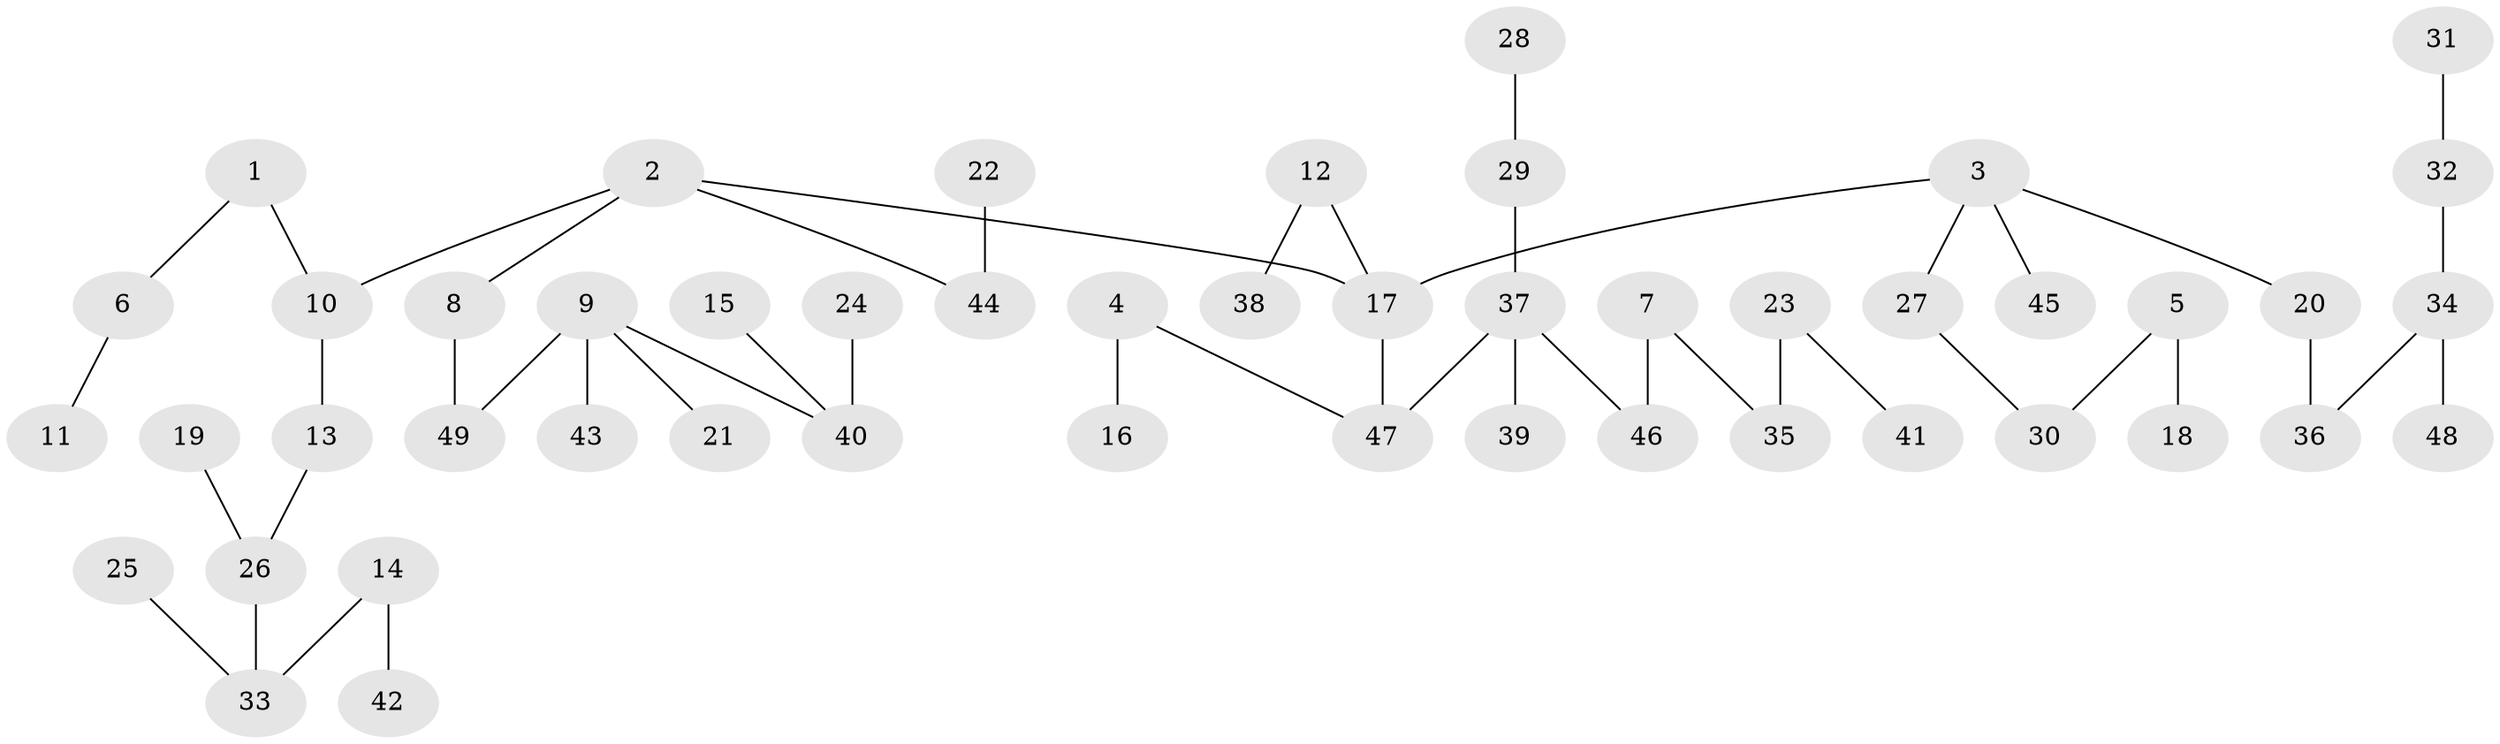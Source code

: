 // original degree distribution, {4: 0.061224489795918366, 2: 0.1836734693877551, 3: 0.16326530612244897, 5: 0.07142857142857142, 1: 0.5204081632653061}
// Generated by graph-tools (version 1.1) at 2025/37/03/04/25 23:37:17]
// undirected, 49 vertices, 48 edges
graph export_dot {
  node [color=gray90,style=filled];
  1;
  2;
  3;
  4;
  5;
  6;
  7;
  8;
  9;
  10;
  11;
  12;
  13;
  14;
  15;
  16;
  17;
  18;
  19;
  20;
  21;
  22;
  23;
  24;
  25;
  26;
  27;
  28;
  29;
  30;
  31;
  32;
  33;
  34;
  35;
  36;
  37;
  38;
  39;
  40;
  41;
  42;
  43;
  44;
  45;
  46;
  47;
  48;
  49;
  1 -- 6 [weight=1.0];
  1 -- 10 [weight=1.0];
  2 -- 8 [weight=1.0];
  2 -- 10 [weight=1.0];
  2 -- 17 [weight=1.0];
  2 -- 44 [weight=1.0];
  3 -- 17 [weight=1.0];
  3 -- 20 [weight=1.0];
  3 -- 27 [weight=1.0];
  3 -- 45 [weight=1.0];
  4 -- 16 [weight=1.0];
  4 -- 47 [weight=1.0];
  5 -- 18 [weight=1.0];
  5 -- 30 [weight=1.0];
  6 -- 11 [weight=1.0];
  7 -- 35 [weight=1.0];
  7 -- 46 [weight=1.0];
  8 -- 49 [weight=1.0];
  9 -- 21 [weight=1.0];
  9 -- 40 [weight=1.0];
  9 -- 43 [weight=1.0];
  9 -- 49 [weight=1.0];
  10 -- 13 [weight=1.0];
  12 -- 17 [weight=1.0];
  12 -- 38 [weight=1.0];
  13 -- 26 [weight=1.0];
  14 -- 33 [weight=1.0];
  14 -- 42 [weight=1.0];
  15 -- 40 [weight=1.0];
  17 -- 47 [weight=1.0];
  19 -- 26 [weight=1.0];
  20 -- 36 [weight=1.0];
  22 -- 44 [weight=1.0];
  23 -- 35 [weight=1.0];
  23 -- 41 [weight=1.0];
  24 -- 40 [weight=1.0];
  25 -- 33 [weight=1.0];
  26 -- 33 [weight=1.0];
  27 -- 30 [weight=1.0];
  28 -- 29 [weight=1.0];
  29 -- 37 [weight=1.0];
  31 -- 32 [weight=1.0];
  32 -- 34 [weight=1.0];
  34 -- 36 [weight=1.0];
  34 -- 48 [weight=1.0];
  37 -- 39 [weight=1.0];
  37 -- 46 [weight=1.0];
  37 -- 47 [weight=1.0];
}
